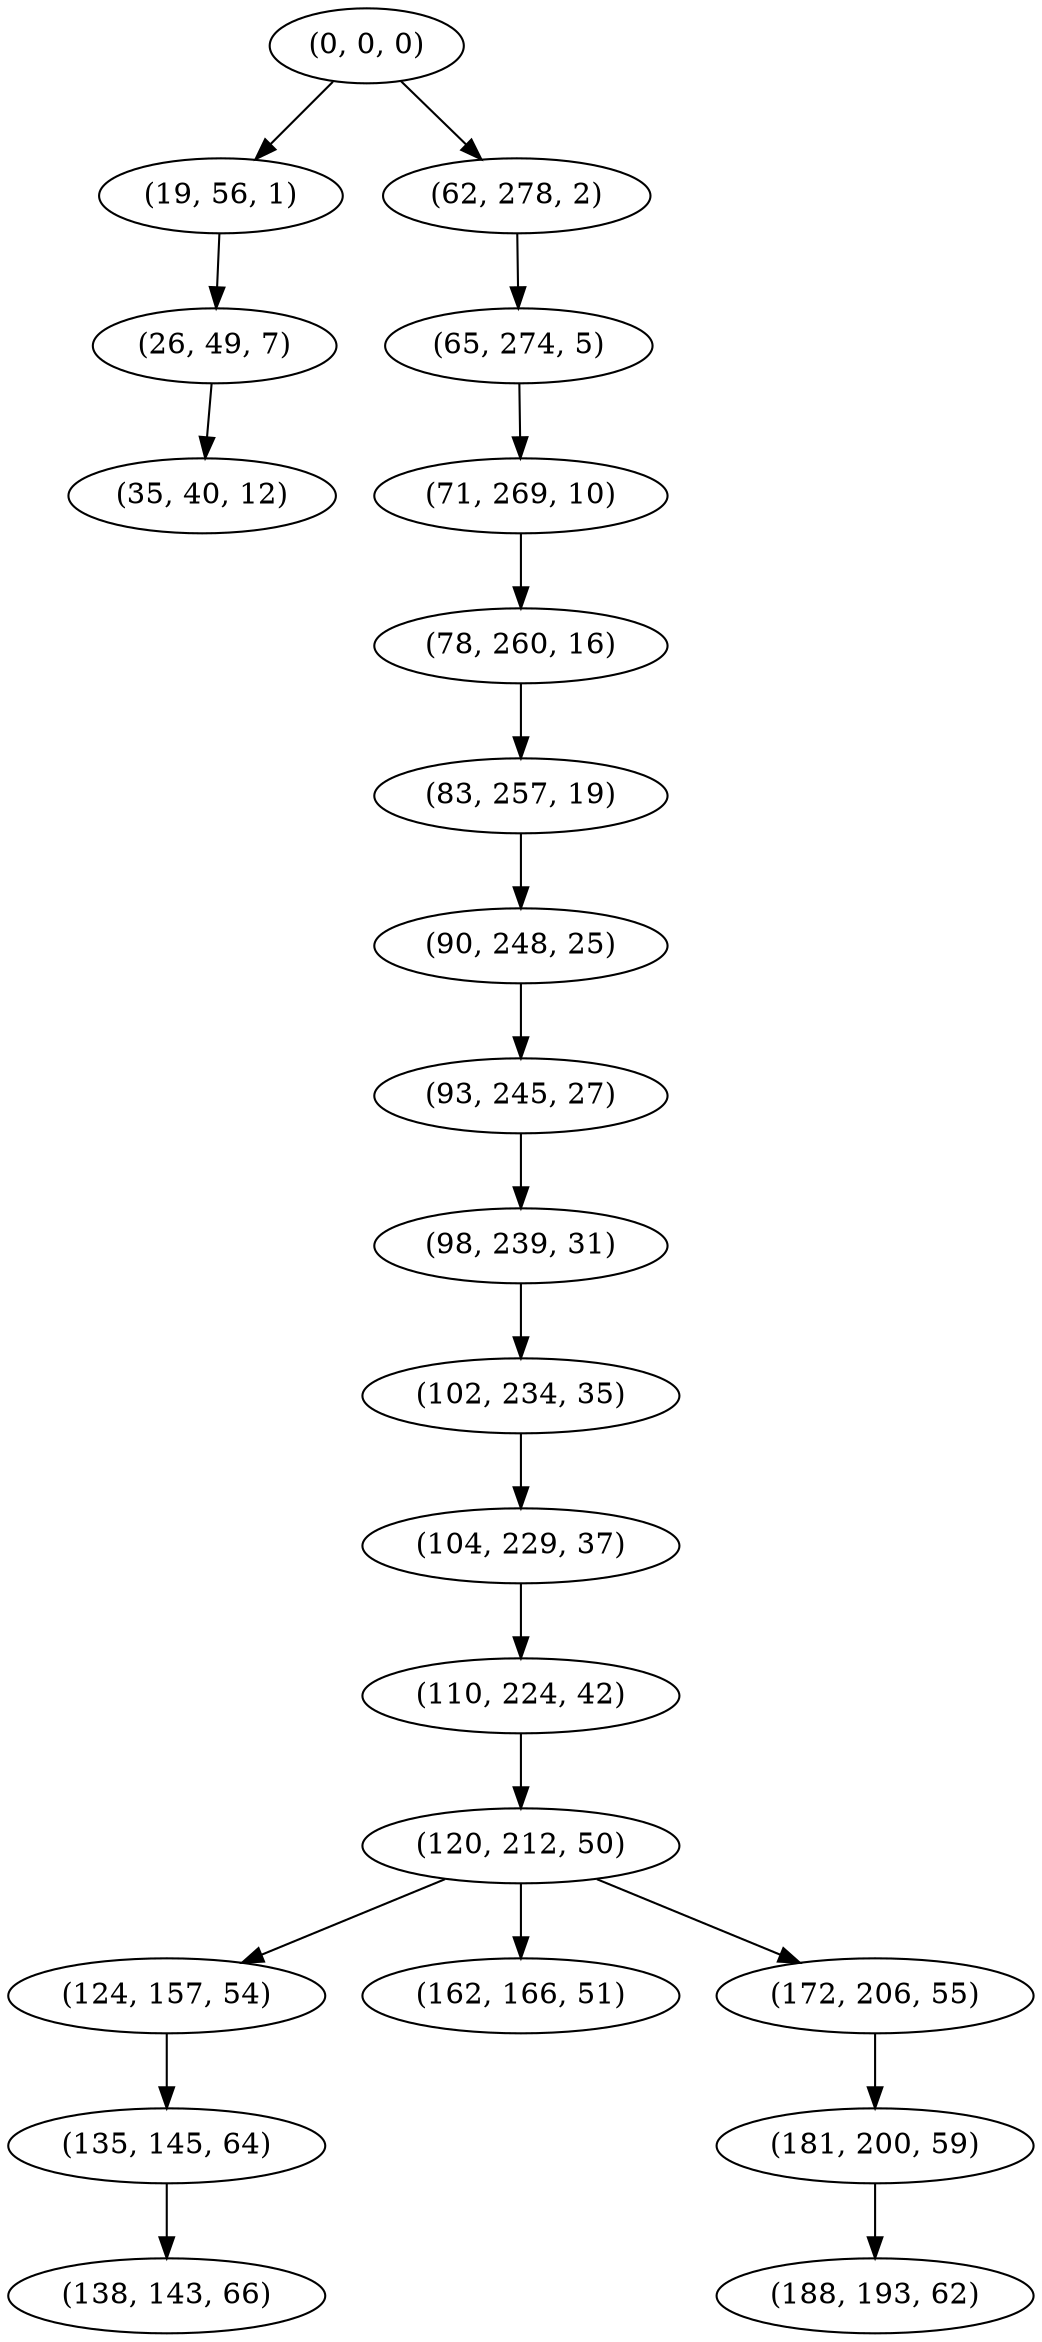 digraph tree {
    "(0, 0, 0)";
    "(19, 56, 1)";
    "(26, 49, 7)";
    "(35, 40, 12)";
    "(62, 278, 2)";
    "(65, 274, 5)";
    "(71, 269, 10)";
    "(78, 260, 16)";
    "(83, 257, 19)";
    "(90, 248, 25)";
    "(93, 245, 27)";
    "(98, 239, 31)";
    "(102, 234, 35)";
    "(104, 229, 37)";
    "(110, 224, 42)";
    "(120, 212, 50)";
    "(124, 157, 54)";
    "(135, 145, 64)";
    "(138, 143, 66)";
    "(162, 166, 51)";
    "(172, 206, 55)";
    "(181, 200, 59)";
    "(188, 193, 62)";
    "(0, 0, 0)" -> "(19, 56, 1)";
    "(0, 0, 0)" -> "(62, 278, 2)";
    "(19, 56, 1)" -> "(26, 49, 7)";
    "(26, 49, 7)" -> "(35, 40, 12)";
    "(62, 278, 2)" -> "(65, 274, 5)";
    "(65, 274, 5)" -> "(71, 269, 10)";
    "(71, 269, 10)" -> "(78, 260, 16)";
    "(78, 260, 16)" -> "(83, 257, 19)";
    "(83, 257, 19)" -> "(90, 248, 25)";
    "(90, 248, 25)" -> "(93, 245, 27)";
    "(93, 245, 27)" -> "(98, 239, 31)";
    "(98, 239, 31)" -> "(102, 234, 35)";
    "(102, 234, 35)" -> "(104, 229, 37)";
    "(104, 229, 37)" -> "(110, 224, 42)";
    "(110, 224, 42)" -> "(120, 212, 50)";
    "(120, 212, 50)" -> "(124, 157, 54)";
    "(120, 212, 50)" -> "(162, 166, 51)";
    "(120, 212, 50)" -> "(172, 206, 55)";
    "(124, 157, 54)" -> "(135, 145, 64)";
    "(135, 145, 64)" -> "(138, 143, 66)";
    "(172, 206, 55)" -> "(181, 200, 59)";
    "(181, 200, 59)" -> "(188, 193, 62)";
}
